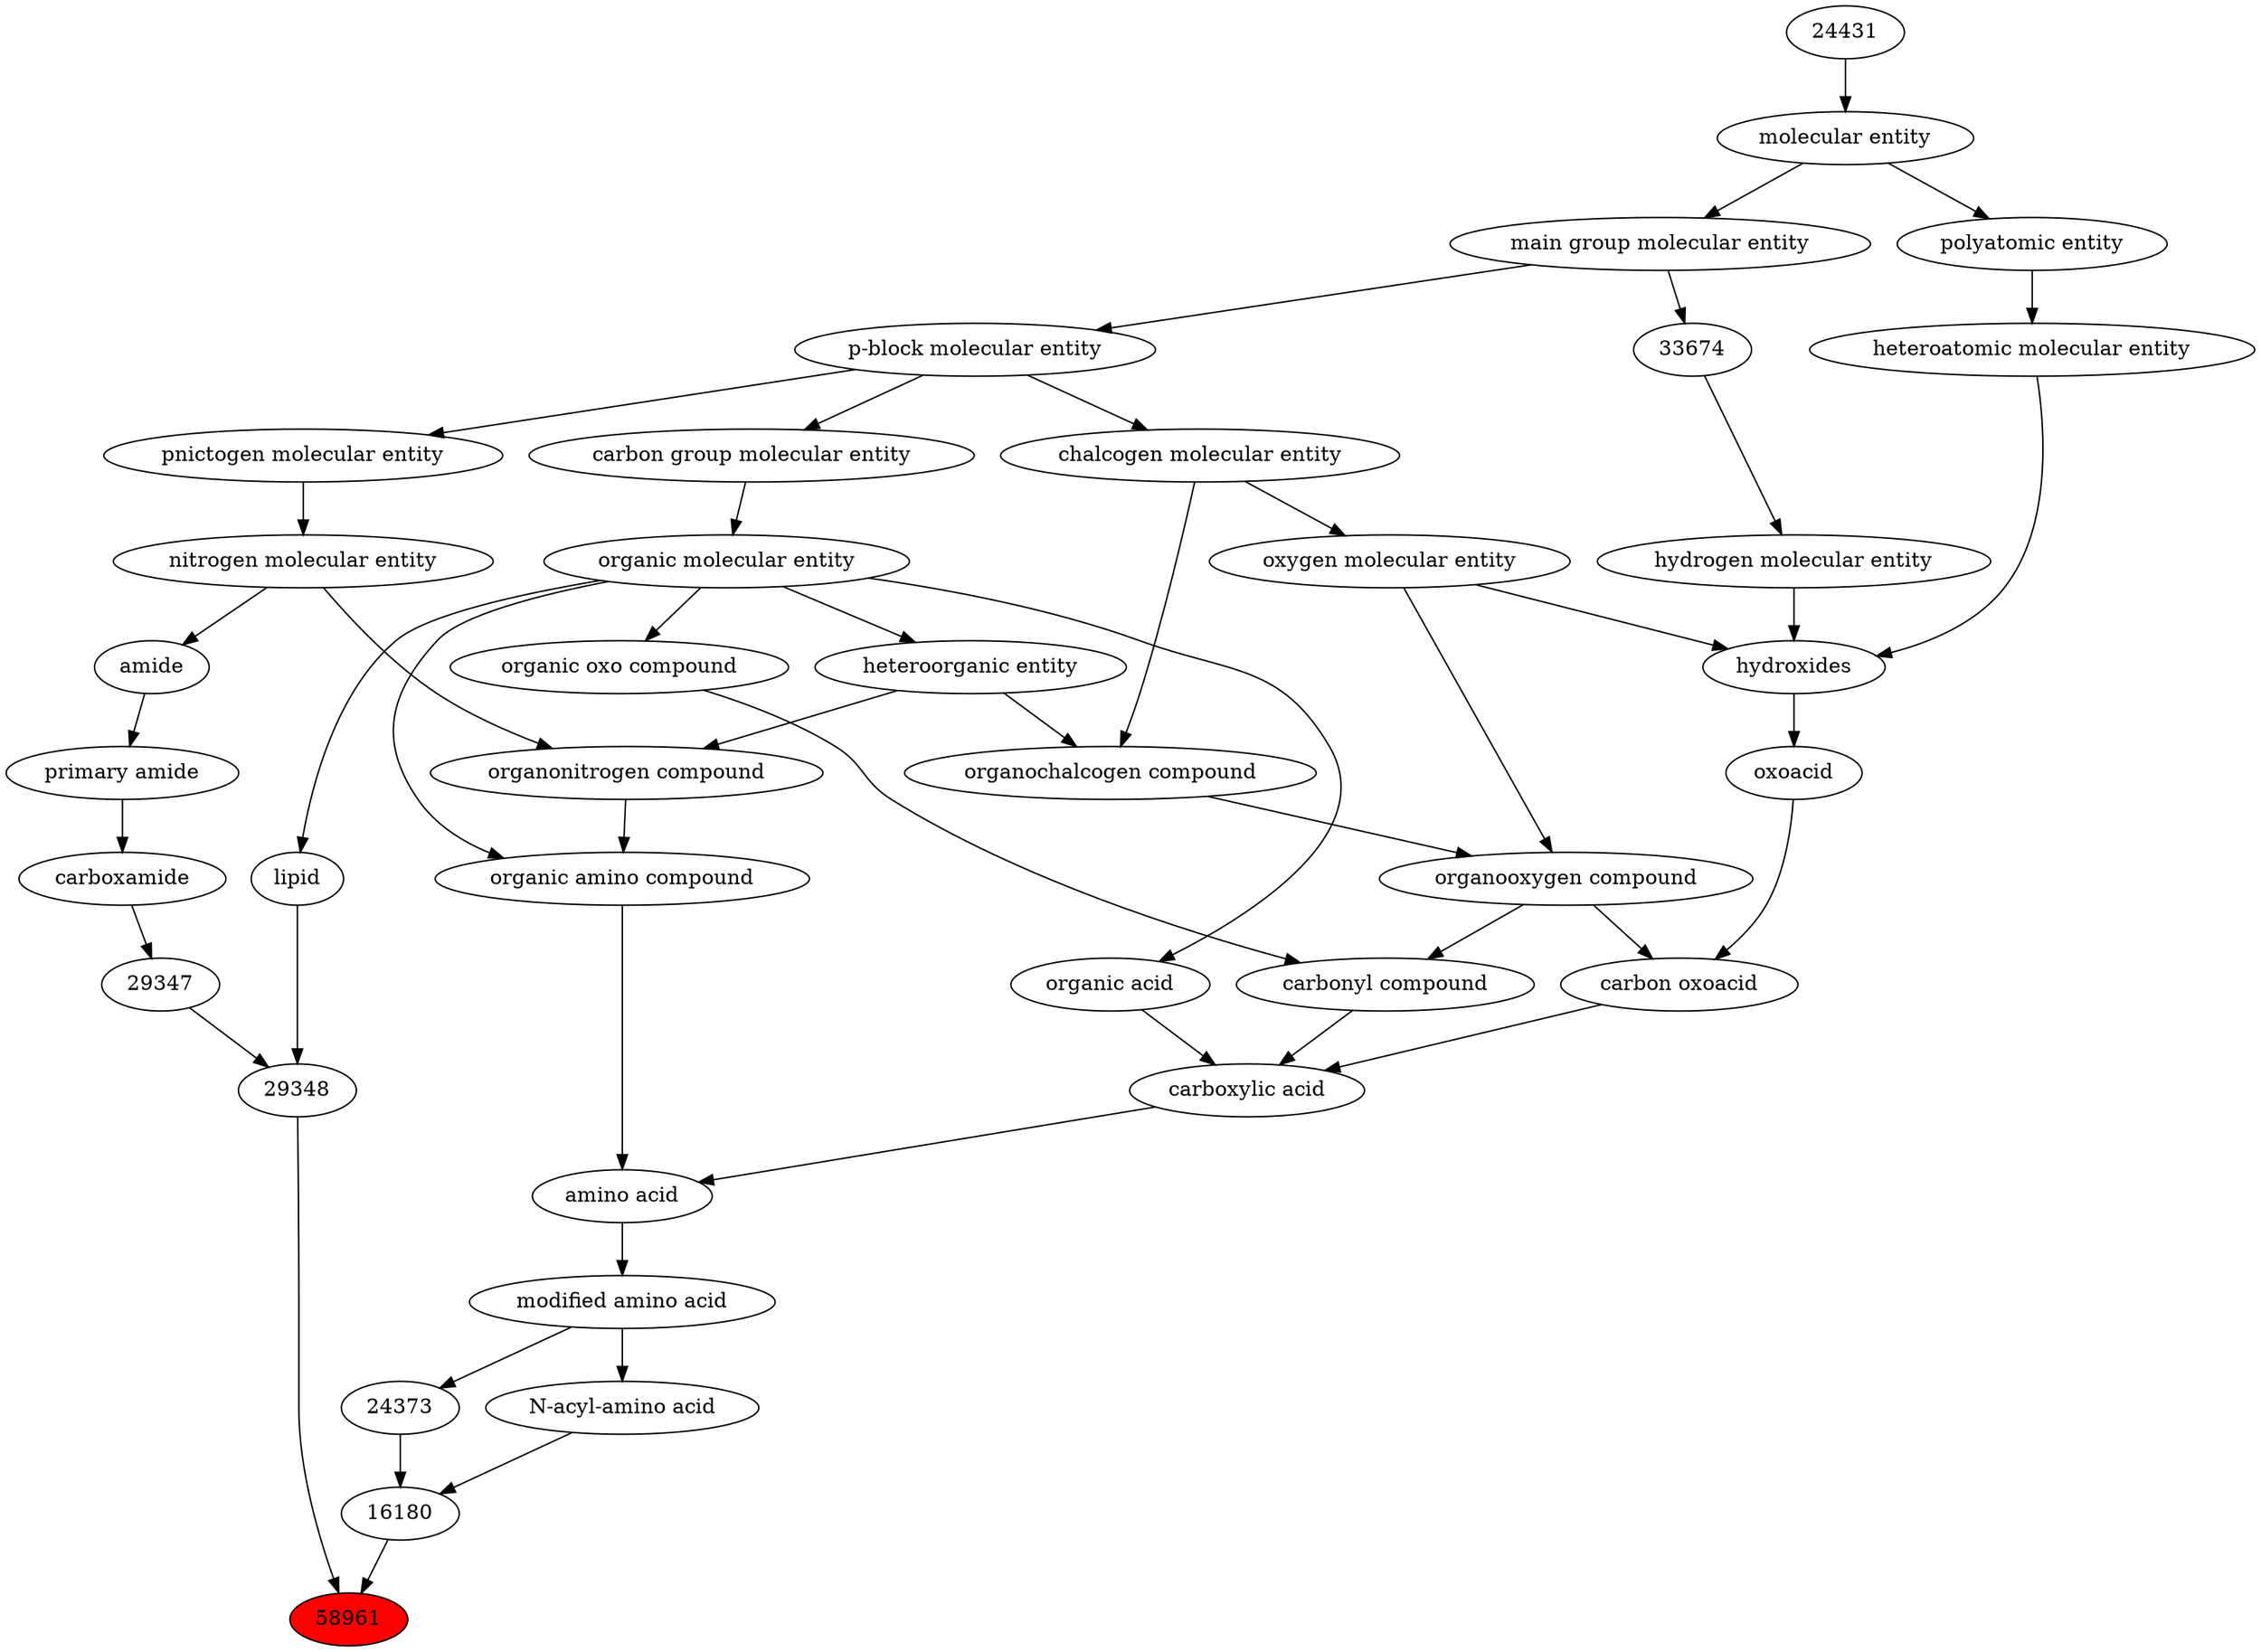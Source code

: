 digraph tree{ 
58961 [label="58961" fillcolor=red style=filled]
16180 -> 58961
29348 -> 58961
16180 [label="16180"]
24373 -> 16180
21653 -> 16180
29348 [label="29348"]
18059 -> 29348
29347 -> 29348
24373 [label="24373"]
25359 -> 24373
21653 [label="N-acyl-amino acid"]
25359 -> 21653
18059 [label="lipid"]
50860 -> 18059
29347 [label="29347"]
37622 -> 29347
25359 [label="modified amino acid"]
33709 -> 25359
50860 [label="organic molecular entity"]
33582 -> 50860
37622 [label="carboxamide"]
33256 -> 37622
33709 [label="amino acid"]
50047 -> 33709
33575 -> 33709
33582 [label="carbon group molecular entity"]
33675 -> 33582
33256 [label="primary amide"]
32988 -> 33256
50047 [label="organic amino compound"]
50860 -> 50047
35352 -> 50047
33575 [label="carboxylic acid"]
36586 -> 33575
35605 -> 33575
64709 -> 33575
33675 [label="p-block molecular entity"]
33579 -> 33675
32988 [label="amide"]
51143 -> 32988
35352 [label="organonitrogen compound"]
51143 -> 35352
33285 -> 35352
36586 [label="carbonyl compound"]
36587 -> 36586
36963 -> 36586
35605 [label="carbon oxoacid"]
24833 -> 35605
36963 -> 35605
64709 [label="organic acid"]
50860 -> 64709
33579 [label="main group molecular entity"]
23367 -> 33579
51143 [label="nitrogen molecular entity"]
33302 -> 51143
33285 [label="heteroorganic entity"]
50860 -> 33285
36587 [label="organic oxo compound"]
50860 -> 36587
36963 [label="organooxygen compound"]
36962 -> 36963
25806 -> 36963
24833 [label="oxoacid"]
24651 -> 24833
23367 [label="molecular entity"]
24431 -> 23367
33302 [label="pnictogen molecular entity"]
33675 -> 33302
36962 [label="organochalcogen compound"]
33285 -> 36962
33304 -> 36962
25806 [label="oxygen molecular entity"]
33304 -> 25806
24651 [label="hydroxides"]
25806 -> 24651
33608 -> 24651
37577 -> 24651
24431 [label="24431"]
33304 [label="chalcogen molecular entity"]
33675 -> 33304
33608 [label="hydrogen molecular entity"]
33674 -> 33608
37577 [label="heteroatomic molecular entity"]
36357 -> 37577
33674 [label="33674"]
33579 -> 33674
36357 [label="polyatomic entity"]
23367 -> 36357
}